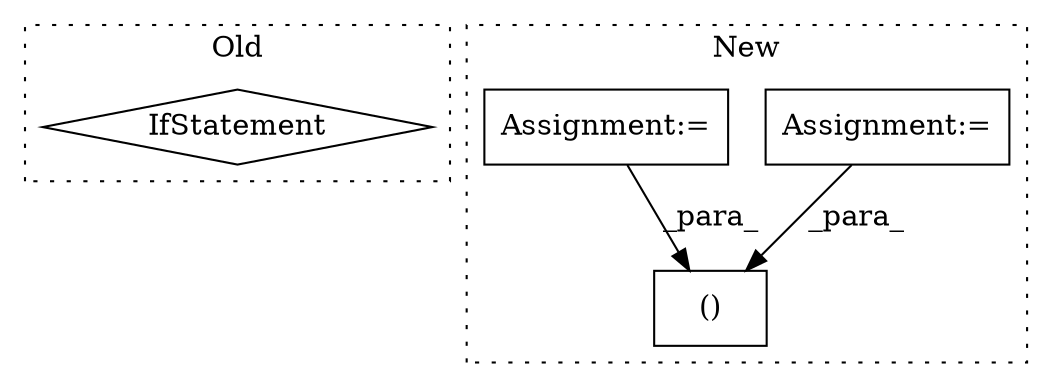 digraph G {
subgraph cluster0 {
1 [label="IfStatement" a="25" s="14074,14098" l="4,2" shape="diamond"];
label = "Old";
style="dotted";
}
subgraph cluster1 {
2 [label="()" a="106" s="18082" l="59" shape="box"];
3 [label="Assignment:=" a="7" s="18037" l="11" shape="box"];
4 [label="Assignment:=" a="7" s="17966" l="11" shape="box"];
label = "New";
style="dotted";
}
3 -> 2 [label="_para_"];
4 -> 2 [label="_para_"];
}